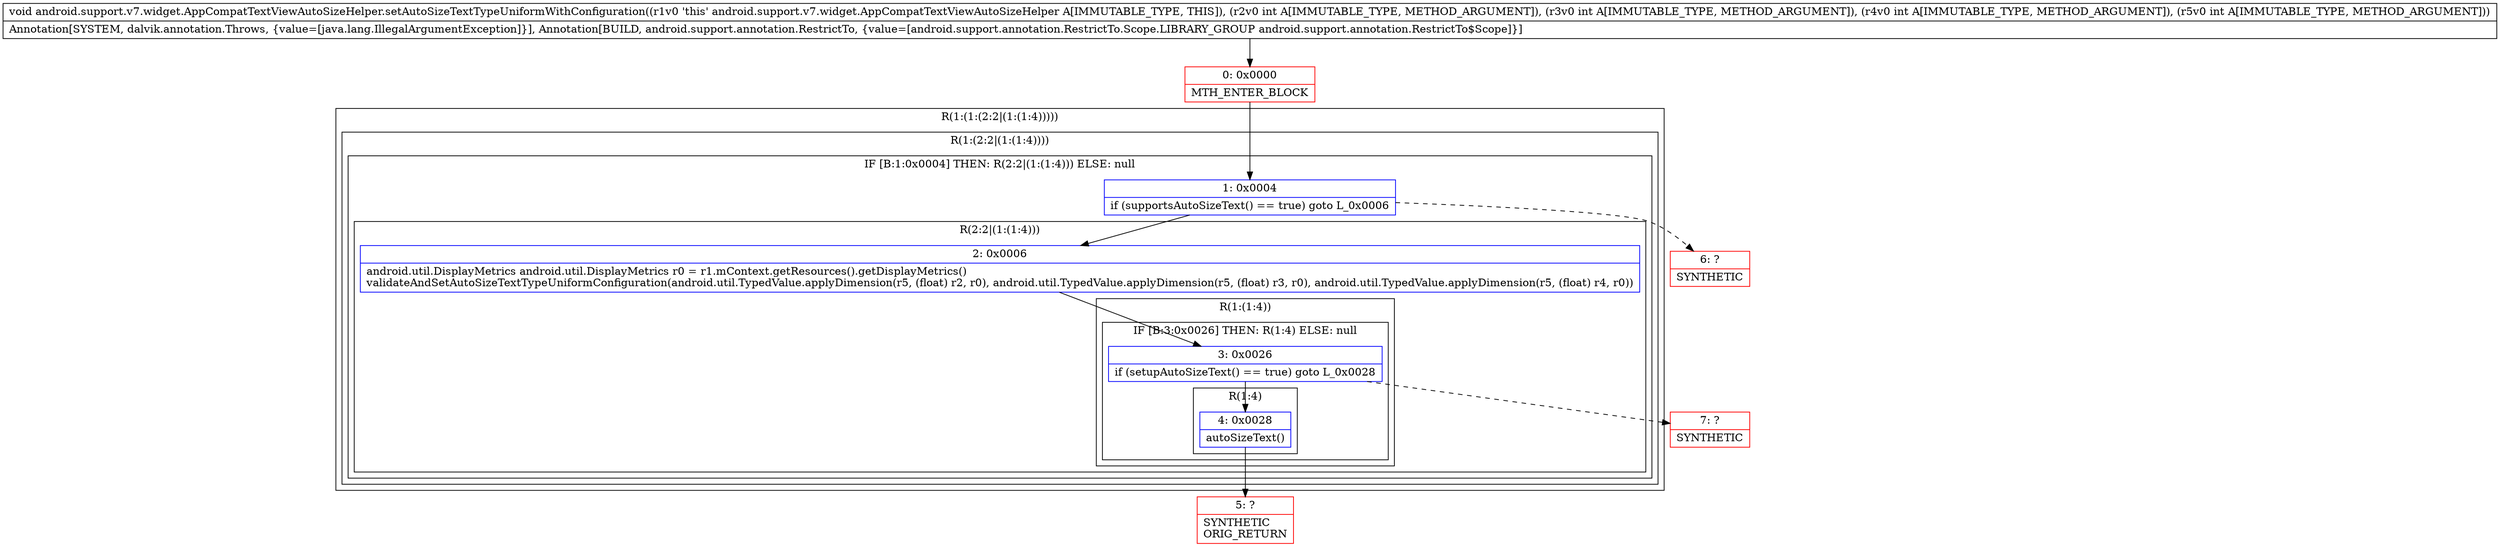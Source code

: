 digraph "CFG forandroid.support.v7.widget.AppCompatTextViewAutoSizeHelper.setAutoSizeTextTypeUniformWithConfiguration(IIII)V" {
subgraph cluster_Region_286798543 {
label = "R(1:(1:(2:2|(1:(1:4)))))";
node [shape=record,color=blue];
subgraph cluster_Region_1773051799 {
label = "R(1:(2:2|(1:(1:4))))";
node [shape=record,color=blue];
subgraph cluster_IfRegion_258548618 {
label = "IF [B:1:0x0004] THEN: R(2:2|(1:(1:4))) ELSE: null";
node [shape=record,color=blue];
Node_1 [shape=record,label="{1\:\ 0x0004|if (supportsAutoSizeText() == true) goto L_0x0006\l}"];
subgraph cluster_Region_1533182352 {
label = "R(2:2|(1:(1:4)))";
node [shape=record,color=blue];
Node_2 [shape=record,label="{2\:\ 0x0006|android.util.DisplayMetrics android.util.DisplayMetrics r0 = r1.mContext.getResources().getDisplayMetrics()\lvalidateAndSetAutoSizeTextTypeUniformConfiguration(android.util.TypedValue.applyDimension(r5, (float) r2, r0), android.util.TypedValue.applyDimension(r5, (float) r3, r0), android.util.TypedValue.applyDimension(r5, (float) r4, r0))\l}"];
subgraph cluster_Region_567355526 {
label = "R(1:(1:4))";
node [shape=record,color=blue];
subgraph cluster_IfRegion_1896867897 {
label = "IF [B:3:0x0026] THEN: R(1:4) ELSE: null";
node [shape=record,color=blue];
Node_3 [shape=record,label="{3\:\ 0x0026|if (setupAutoSizeText() == true) goto L_0x0028\l}"];
subgraph cluster_Region_1824560040 {
label = "R(1:4)";
node [shape=record,color=blue];
Node_4 [shape=record,label="{4\:\ 0x0028|autoSizeText()\l}"];
}
}
}
}
}
}
}
Node_0 [shape=record,color=red,label="{0\:\ 0x0000|MTH_ENTER_BLOCK\l}"];
Node_5 [shape=record,color=red,label="{5\:\ ?|SYNTHETIC\lORIG_RETURN\l}"];
Node_6 [shape=record,color=red,label="{6\:\ ?|SYNTHETIC\l}"];
Node_7 [shape=record,color=red,label="{7\:\ ?|SYNTHETIC\l}"];
MethodNode[shape=record,label="{void android.support.v7.widget.AppCompatTextViewAutoSizeHelper.setAutoSizeTextTypeUniformWithConfiguration((r1v0 'this' android.support.v7.widget.AppCompatTextViewAutoSizeHelper A[IMMUTABLE_TYPE, THIS]), (r2v0 int A[IMMUTABLE_TYPE, METHOD_ARGUMENT]), (r3v0 int A[IMMUTABLE_TYPE, METHOD_ARGUMENT]), (r4v0 int A[IMMUTABLE_TYPE, METHOD_ARGUMENT]), (r5v0 int A[IMMUTABLE_TYPE, METHOD_ARGUMENT]))  | Annotation[SYSTEM, dalvik.annotation.Throws, \{value=[java.lang.IllegalArgumentException]\}], Annotation[BUILD, android.support.annotation.RestrictTo, \{value=[android.support.annotation.RestrictTo.Scope.LIBRARY_GROUP android.support.annotation.RestrictTo$Scope]\}]\l}"];
MethodNode -> Node_0;
Node_1 -> Node_2;
Node_1 -> Node_6[style=dashed];
Node_2 -> Node_3;
Node_3 -> Node_4;
Node_3 -> Node_7[style=dashed];
Node_4 -> Node_5;
Node_0 -> Node_1;
}

